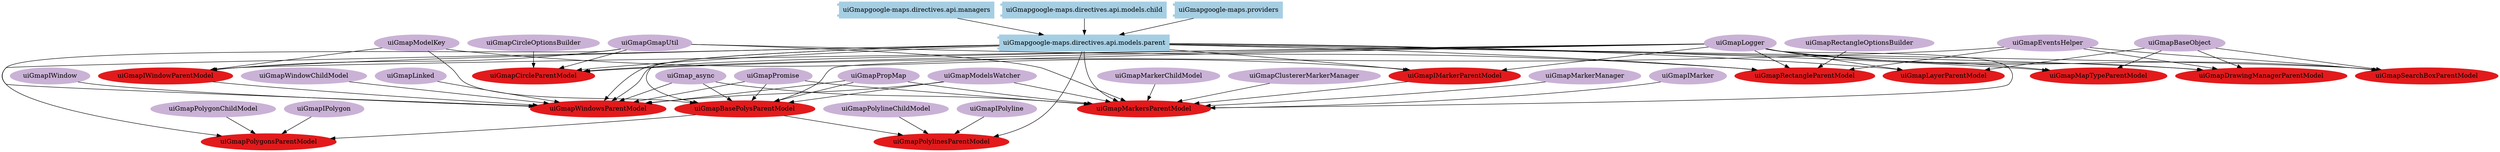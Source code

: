 digraph dependencies {
  node[shape="component",style="filled",colorscheme=paired12]


    node[shape="component"]
    "uiGmapgoogle-maps.directives.api.models.parent"[label="uiGmapgoogle-maps.directives.api.models.parent", color=1]

    
      "uiGmapgoogle-maps.directives.api.managers"[label="uiGmapgoogle-maps.directives.api.managers", color=1]
      "uiGmapgoogle-maps.directives.api.managers" -> "uiGmapgoogle-maps.directives.api.models.parent"
    
      "uiGmapgoogle-maps.directives.api.models.child"[label="uiGmapgoogle-maps.directives.api.models.child", color=1]
      "uiGmapgoogle-maps.directives.api.models.child" -> "uiGmapgoogle-maps.directives.api.models.parent"
    
      "uiGmapgoogle-maps.providers"[label="uiGmapgoogle-maps.providers", color=1]
      "uiGmapgoogle-maps.providers" -> "uiGmapgoogle-maps.directives.api.models.parent"
    


    node[shape="ellipse"]
    


    

    

    
      "uiGmapBasePolysParentModel"[label="uiGmapBasePolysParentModel", color=6]
      "uiGmapgoogle-maps.directives.api.models.parent" -> "uiGmapBasePolysParentModel"
    
      "uiGmapCircleParentModel"[label="uiGmapCircleParentModel", color=6]
      "uiGmapgoogle-maps.directives.api.models.parent" -> "uiGmapCircleParentModel"
    
      "uiGmapDrawingManagerParentModel"[label="uiGmapDrawingManagerParentModel", color=6]
      "uiGmapgoogle-maps.directives.api.models.parent" -> "uiGmapDrawingManagerParentModel"
    
      "uiGmapIMarkerParentModel"[label="uiGmapIMarkerParentModel", color=6]
      "uiGmapgoogle-maps.directives.api.models.parent" -> "uiGmapIMarkerParentModel"
    
      "uiGmapIWindowParentModel"[label="uiGmapIWindowParentModel", color=6]
      "uiGmapgoogle-maps.directives.api.models.parent" -> "uiGmapIWindowParentModel"
    
      "uiGmapLayerParentModel"[label="uiGmapLayerParentModel", color=6]
      "uiGmapgoogle-maps.directives.api.models.parent" -> "uiGmapLayerParentModel"
    
      "uiGmapMapTypeParentModel"[label="uiGmapMapTypeParentModel", color=6]
      "uiGmapgoogle-maps.directives.api.models.parent" -> "uiGmapMapTypeParentModel"
    
      "uiGmapMarkersParentModel"[label="uiGmapMarkersParentModel", color=6]
      "uiGmapgoogle-maps.directives.api.models.parent" -> "uiGmapMarkersParentModel"
    
      "uiGmapPolygonsParentModel"[label="uiGmapPolygonsParentModel", color=6]
      "uiGmapgoogle-maps.directives.api.models.parent" -> "uiGmapPolygonsParentModel"
    
      "uiGmapPolylinesParentModel"[label="uiGmapPolylinesParentModel", color=6]
      "uiGmapgoogle-maps.directives.api.models.parent" -> "uiGmapPolylinesParentModel"
    
      "uiGmapRectangleParentModel"[label="uiGmapRectangleParentModel", color=6]
      "uiGmapgoogle-maps.directives.api.models.parent" -> "uiGmapRectangleParentModel"
    
      "uiGmapSearchBoxParentModel"[label="uiGmapSearchBoxParentModel", color=6]
      "uiGmapgoogle-maps.directives.api.models.parent" -> "uiGmapSearchBoxParentModel"
    
      "uiGmapWindowsParentModel"[label="uiGmapWindowsParentModel", color=6]
      "uiGmapgoogle-maps.directives.api.models.parent" -> "uiGmapWindowsParentModel"
    

    node[shape="cds"]
    

    









    node[shape="ellipse",style="filled", color=9]
    

    


    

    

    
      
        "uiGmapLogger"[label="uiGmapLogger"]
        "uiGmapLogger" -> "uiGmapBasePolysParentModel"
      
        "uiGmapModelKey"[label="uiGmapModelKey"]
        "uiGmapModelKey" -> "uiGmapBasePolysParentModel"
      
        "uiGmapModelsWatcher"[label="uiGmapModelsWatcher"]
        "uiGmapModelsWatcher" -> "uiGmapBasePolysParentModel"
      
        "uiGmapPropMap"[label="uiGmapPropMap"]
        "uiGmapPropMap" -> "uiGmapBasePolysParentModel"
      
        "uiGmap_async"[label="uiGmap_async"]
        "uiGmap_async" -> "uiGmapBasePolysParentModel"
      
        "uiGmapPromise"[label="uiGmapPromise"]
        "uiGmapPromise" -> "uiGmapBasePolysParentModel"
      
    
      
        "uiGmapLogger"[label="uiGmapLogger"]
        "uiGmapLogger" -> "uiGmapCircleParentModel"
      
        "uiGmapGmapUtil"[label="uiGmapGmapUtil"]
        "uiGmapGmapUtil" -> "uiGmapCircleParentModel"
      
        "uiGmapEventsHelper"[label="uiGmapEventsHelper"]
        "uiGmapEventsHelper" -> "uiGmapCircleParentModel"
      
        "uiGmapCircleOptionsBuilder"[label="uiGmapCircleOptionsBuilder"]
        "uiGmapCircleOptionsBuilder" -> "uiGmapCircleParentModel"
      
    
      
        "uiGmapLogger"[label="uiGmapLogger"]
        "uiGmapLogger" -> "uiGmapDrawingManagerParentModel"
      
        "uiGmapBaseObject"[label="uiGmapBaseObject"]
        "uiGmapBaseObject" -> "uiGmapDrawingManagerParentModel"
      
        "uiGmapEventsHelper"[label="uiGmapEventsHelper"]
        "uiGmapEventsHelper" -> "uiGmapDrawingManagerParentModel"
      
    
      
        "uiGmapModelKey"[label="uiGmapModelKey"]
        "uiGmapModelKey" -> "uiGmapIMarkerParentModel"
      
        "uiGmapLogger"[label="uiGmapLogger"]
        "uiGmapLogger" -> "uiGmapIMarkerParentModel"
      
    
      
        "uiGmapModelKey"[label="uiGmapModelKey"]
        "uiGmapModelKey" -> "uiGmapIWindowParentModel"
      
        "uiGmapGmapUtil"[label="uiGmapGmapUtil"]
        "uiGmapGmapUtil" -> "uiGmapIWindowParentModel"
      
        "uiGmapLogger"[label="uiGmapLogger"]
        "uiGmapLogger" -> "uiGmapIWindowParentModel"
      
    
      
        "uiGmapBaseObject"[label="uiGmapBaseObject"]
        "uiGmapBaseObject" -> "uiGmapLayerParentModel"
      
        "uiGmapLogger"[label="uiGmapLogger"]
        "uiGmapLogger" -> "uiGmapLayerParentModel"
      
    
      
        "uiGmapBaseObject"[label="uiGmapBaseObject"]
        "uiGmapBaseObject" -> "uiGmapMapTypeParentModel"
      
        "uiGmapLogger"[label="uiGmapLogger"]
        "uiGmapLogger" -> "uiGmapMapTypeParentModel"
      
    
      
        "uiGmapIMarkerParentModel"[label="uiGmapIMarkerParentModel"]
        "uiGmapIMarkerParentModel" -> "uiGmapMarkersParentModel"
      
        "uiGmapModelsWatcher"[label="uiGmapModelsWatcher"]
        "uiGmapModelsWatcher" -> "uiGmapMarkersParentModel"
      
        "uiGmapPropMap"[label="uiGmapPropMap"]
        "uiGmapPropMap" -> "uiGmapMarkersParentModel"
      
        "uiGmapMarkerChildModel"[label="uiGmapMarkerChildModel"]
        "uiGmapMarkerChildModel" -> "uiGmapMarkersParentModel"
      
        "uiGmap_async"[label="uiGmap_async"]
        "uiGmap_async" -> "uiGmapMarkersParentModel"
      
        "uiGmapClustererMarkerManager"[label="uiGmapClustererMarkerManager"]
        "uiGmapClustererMarkerManager" -> "uiGmapMarkersParentModel"
      
        "uiGmapMarkerManager"[label="uiGmapMarkerManager"]
        "uiGmapMarkerManager" -> "uiGmapMarkersParentModel"
      
        "uiGmapIMarker"[label="uiGmapIMarker"]
        "uiGmapIMarker" -> "uiGmapMarkersParentModel"
      
        "uiGmapPromise"[label="uiGmapPromise"]
        "uiGmapPromise" -> "uiGmapMarkersParentModel"
      
        "uiGmapGmapUtil"[label="uiGmapGmapUtil"]
        "uiGmapGmapUtil" -> "uiGmapMarkersParentModel"
      
        "uiGmapLogger"[label="uiGmapLogger"]
        "uiGmapLogger" -> "uiGmapMarkersParentModel"
      
    
      
        "uiGmapBasePolysParentModel"[label="uiGmapBasePolysParentModel"]
        "uiGmapBasePolysParentModel" -> "uiGmapPolygonsParentModel"
      
        "uiGmapPolygonChildModel"[label="uiGmapPolygonChildModel"]
        "uiGmapPolygonChildModel" -> "uiGmapPolygonsParentModel"
      
        "uiGmapIPolygon"[label="uiGmapIPolygon"]
        "uiGmapIPolygon" -> "uiGmapPolygonsParentModel"
      
    
      
        "uiGmapBasePolysParentModel"[label="uiGmapBasePolysParentModel"]
        "uiGmapBasePolysParentModel" -> "uiGmapPolylinesParentModel"
      
        "uiGmapPolylineChildModel"[label="uiGmapPolylineChildModel"]
        "uiGmapPolylineChildModel" -> "uiGmapPolylinesParentModel"
      
        "uiGmapIPolyline"[label="uiGmapIPolyline"]
        "uiGmapIPolyline" -> "uiGmapPolylinesParentModel"
      
    
      
        "uiGmapLogger"[label="uiGmapLogger"]
        "uiGmapLogger" -> "uiGmapRectangleParentModel"
      
        "uiGmapGmapUtil"[label="uiGmapGmapUtil"]
        "uiGmapGmapUtil" -> "uiGmapRectangleParentModel"
      
        "uiGmapEventsHelper"[label="uiGmapEventsHelper"]
        "uiGmapEventsHelper" -> "uiGmapRectangleParentModel"
      
        "uiGmapRectangleOptionsBuilder"[label="uiGmapRectangleOptionsBuilder"]
        "uiGmapRectangleOptionsBuilder" -> "uiGmapRectangleParentModel"
      
    
      
        "uiGmapBaseObject"[label="uiGmapBaseObject"]
        "uiGmapBaseObject" -> "uiGmapSearchBoxParentModel"
      
        "uiGmapLogger"[label="uiGmapLogger"]
        "uiGmapLogger" -> "uiGmapSearchBoxParentModel"
      
        "uiGmapEventsHelper"[label="uiGmapEventsHelper"]
        "uiGmapEventsHelper" -> "uiGmapSearchBoxParentModel"
      
    
      
        "uiGmapIWindowParentModel"[label="uiGmapIWindowParentModel"]
        "uiGmapIWindowParentModel" -> "uiGmapWindowsParentModel"
      
        "uiGmapModelsWatcher"[label="uiGmapModelsWatcher"]
        "uiGmapModelsWatcher" -> "uiGmapWindowsParentModel"
      
        "uiGmapPropMap"[label="uiGmapPropMap"]
        "uiGmapPropMap" -> "uiGmapWindowsParentModel"
      
        "uiGmapWindowChildModel"[label="uiGmapWindowChildModel"]
        "uiGmapWindowChildModel" -> "uiGmapWindowsParentModel"
      
        "uiGmapLinked"[label="uiGmapLinked"]
        "uiGmapLinked" -> "uiGmapWindowsParentModel"
      
        "uiGmap_async"[label="uiGmap_async"]
        "uiGmap_async" -> "uiGmapWindowsParentModel"
      
        "uiGmapLogger"[label="uiGmapLogger"]
        "uiGmapLogger" -> "uiGmapWindowsParentModel"
      
        "uiGmapPromise"[label="uiGmapPromise"]
        "uiGmapPromise" -> "uiGmapWindowsParentModel"
      
        "uiGmapIWindow"[label="uiGmapIWindow"]
        "uiGmapIWindow" -> "uiGmapWindowsParentModel"
      
        "uiGmapGmapUtil"[label="uiGmapGmapUtil"]
        "uiGmapGmapUtil" -> "uiGmapWindowsParentModel"
      
    

    


}
